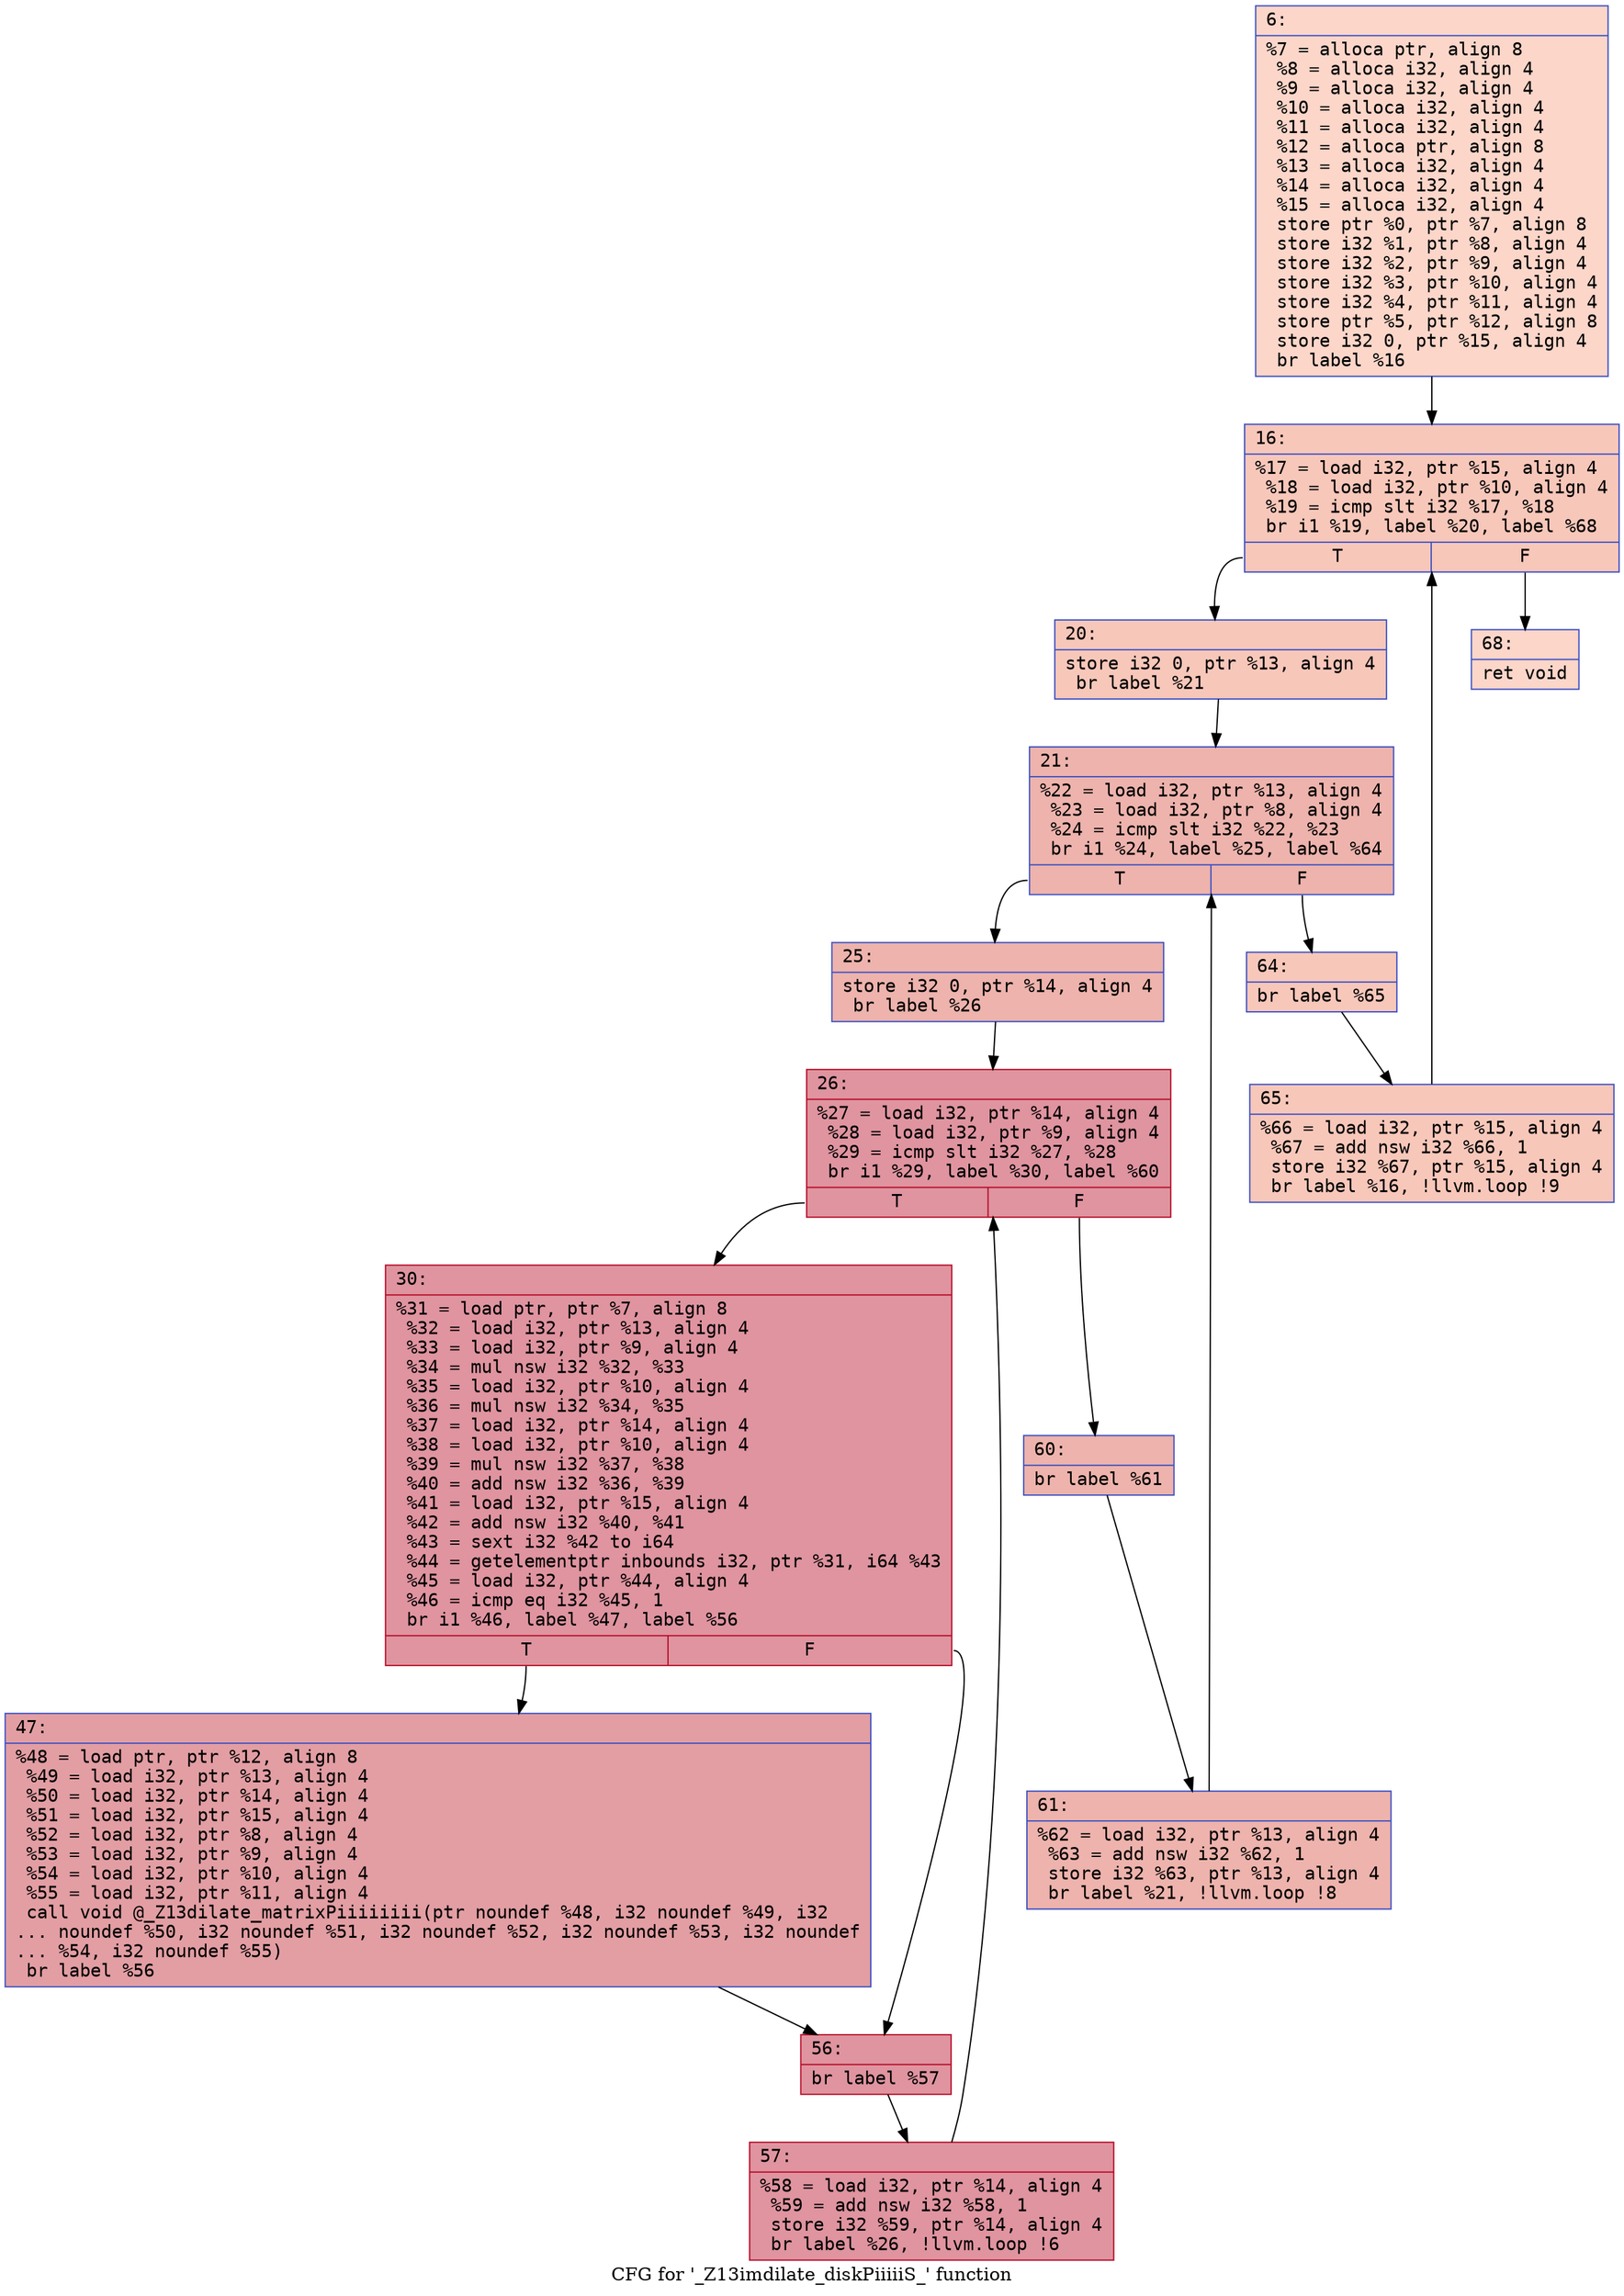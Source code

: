 digraph "CFG for '_Z13imdilate_diskPiiiiiS_' function" {
	label="CFG for '_Z13imdilate_diskPiiiiiS_' function";

	Node0x600003cfff20 [shape=record,color="#3d50c3ff", style=filled, fillcolor="#f6a38570" fontname="Courier",label="{6:\l|  %7 = alloca ptr, align 8\l  %8 = alloca i32, align 4\l  %9 = alloca i32, align 4\l  %10 = alloca i32, align 4\l  %11 = alloca i32, align 4\l  %12 = alloca ptr, align 8\l  %13 = alloca i32, align 4\l  %14 = alloca i32, align 4\l  %15 = alloca i32, align 4\l  store ptr %0, ptr %7, align 8\l  store i32 %1, ptr %8, align 4\l  store i32 %2, ptr %9, align 4\l  store i32 %3, ptr %10, align 4\l  store i32 %4, ptr %11, align 4\l  store ptr %5, ptr %12, align 8\l  store i32 0, ptr %15, align 4\l  br label %16\l}"];
	Node0x600003cfff20 -> Node0x600003cfff70[tooltip="6 -> 16\nProbability 100.00%" ];
	Node0x600003cfff70 [shape=record,color="#3d50c3ff", style=filled, fillcolor="#ec7f6370" fontname="Courier",label="{16:\l|  %17 = load i32, ptr %15, align 4\l  %18 = load i32, ptr %10, align 4\l  %19 = icmp slt i32 %17, %18\l  br i1 %19, label %20, label %68\l|{<s0>T|<s1>F}}"];
	Node0x600003cfff70:s0 -> Node0x600003cf8000[tooltip="16 -> 20\nProbability 96.88%" ];
	Node0x600003cfff70:s1 -> Node0x600003cf83c0[tooltip="16 -> 68\nProbability 3.12%" ];
	Node0x600003cf8000 [shape=record,color="#3d50c3ff", style=filled, fillcolor="#ec7f6370" fontname="Courier",label="{20:\l|  store i32 0, ptr %13, align 4\l  br label %21\l}"];
	Node0x600003cf8000 -> Node0x600003cf8050[tooltip="20 -> 21\nProbability 100.00%" ];
	Node0x600003cf8050 [shape=record,color="#3d50c3ff", style=filled, fillcolor="#d6524470" fontname="Courier",label="{21:\l|  %22 = load i32, ptr %13, align 4\l  %23 = load i32, ptr %8, align 4\l  %24 = icmp slt i32 %22, %23\l  br i1 %24, label %25, label %64\l|{<s0>T|<s1>F}}"];
	Node0x600003cf8050:s0 -> Node0x600003cf80a0[tooltip="21 -> 25\nProbability 96.88%" ];
	Node0x600003cf8050:s1 -> Node0x600003cf8320[tooltip="21 -> 64\nProbability 3.12%" ];
	Node0x600003cf80a0 [shape=record,color="#3d50c3ff", style=filled, fillcolor="#d6524470" fontname="Courier",label="{25:\l|  store i32 0, ptr %14, align 4\l  br label %26\l}"];
	Node0x600003cf80a0 -> Node0x600003cf80f0[tooltip="25 -> 26\nProbability 100.00%" ];
	Node0x600003cf80f0 [shape=record,color="#b70d28ff", style=filled, fillcolor="#b70d2870" fontname="Courier",label="{26:\l|  %27 = load i32, ptr %14, align 4\l  %28 = load i32, ptr %9, align 4\l  %29 = icmp slt i32 %27, %28\l  br i1 %29, label %30, label %60\l|{<s0>T|<s1>F}}"];
	Node0x600003cf80f0:s0 -> Node0x600003cf8140[tooltip="26 -> 30\nProbability 96.88%" ];
	Node0x600003cf80f0:s1 -> Node0x600003cf8280[tooltip="26 -> 60\nProbability 3.12%" ];
	Node0x600003cf8140 [shape=record,color="#b70d28ff", style=filled, fillcolor="#b70d2870" fontname="Courier",label="{30:\l|  %31 = load ptr, ptr %7, align 8\l  %32 = load i32, ptr %13, align 4\l  %33 = load i32, ptr %9, align 4\l  %34 = mul nsw i32 %32, %33\l  %35 = load i32, ptr %10, align 4\l  %36 = mul nsw i32 %34, %35\l  %37 = load i32, ptr %14, align 4\l  %38 = load i32, ptr %10, align 4\l  %39 = mul nsw i32 %37, %38\l  %40 = add nsw i32 %36, %39\l  %41 = load i32, ptr %15, align 4\l  %42 = add nsw i32 %40, %41\l  %43 = sext i32 %42 to i64\l  %44 = getelementptr inbounds i32, ptr %31, i64 %43\l  %45 = load i32, ptr %44, align 4\l  %46 = icmp eq i32 %45, 1\l  br i1 %46, label %47, label %56\l|{<s0>T|<s1>F}}"];
	Node0x600003cf8140:s0 -> Node0x600003cf8190[tooltip="30 -> 47\nProbability 50.00%" ];
	Node0x600003cf8140:s1 -> Node0x600003cf81e0[tooltip="30 -> 56\nProbability 50.00%" ];
	Node0x600003cf8190 [shape=record,color="#3d50c3ff", style=filled, fillcolor="#be242e70" fontname="Courier",label="{47:\l|  %48 = load ptr, ptr %12, align 8\l  %49 = load i32, ptr %13, align 4\l  %50 = load i32, ptr %14, align 4\l  %51 = load i32, ptr %15, align 4\l  %52 = load i32, ptr %8, align 4\l  %53 = load i32, ptr %9, align 4\l  %54 = load i32, ptr %10, align 4\l  %55 = load i32, ptr %11, align 4\l  call void @_Z13dilate_matrixPiiiiiiii(ptr noundef %48, i32 noundef %49, i32\l... noundef %50, i32 noundef %51, i32 noundef %52, i32 noundef %53, i32 noundef\l... %54, i32 noundef %55)\l  br label %56\l}"];
	Node0x600003cf8190 -> Node0x600003cf81e0[tooltip="47 -> 56\nProbability 100.00%" ];
	Node0x600003cf81e0 [shape=record,color="#b70d28ff", style=filled, fillcolor="#b70d2870" fontname="Courier",label="{56:\l|  br label %57\l}"];
	Node0x600003cf81e0 -> Node0x600003cf8230[tooltip="56 -> 57\nProbability 100.00%" ];
	Node0x600003cf8230 [shape=record,color="#b70d28ff", style=filled, fillcolor="#b70d2870" fontname="Courier",label="{57:\l|  %58 = load i32, ptr %14, align 4\l  %59 = add nsw i32 %58, 1\l  store i32 %59, ptr %14, align 4\l  br label %26, !llvm.loop !6\l}"];
	Node0x600003cf8230 -> Node0x600003cf80f0[tooltip="57 -> 26\nProbability 100.00%" ];
	Node0x600003cf8280 [shape=record,color="#3d50c3ff", style=filled, fillcolor="#d6524470" fontname="Courier",label="{60:\l|  br label %61\l}"];
	Node0x600003cf8280 -> Node0x600003cf82d0[tooltip="60 -> 61\nProbability 100.00%" ];
	Node0x600003cf82d0 [shape=record,color="#3d50c3ff", style=filled, fillcolor="#d6524470" fontname="Courier",label="{61:\l|  %62 = load i32, ptr %13, align 4\l  %63 = add nsw i32 %62, 1\l  store i32 %63, ptr %13, align 4\l  br label %21, !llvm.loop !8\l}"];
	Node0x600003cf82d0 -> Node0x600003cf8050[tooltip="61 -> 21\nProbability 100.00%" ];
	Node0x600003cf8320 [shape=record,color="#3d50c3ff", style=filled, fillcolor="#ec7f6370" fontname="Courier",label="{64:\l|  br label %65\l}"];
	Node0x600003cf8320 -> Node0x600003cf8370[tooltip="64 -> 65\nProbability 100.00%" ];
	Node0x600003cf8370 [shape=record,color="#3d50c3ff", style=filled, fillcolor="#ec7f6370" fontname="Courier",label="{65:\l|  %66 = load i32, ptr %15, align 4\l  %67 = add nsw i32 %66, 1\l  store i32 %67, ptr %15, align 4\l  br label %16, !llvm.loop !9\l}"];
	Node0x600003cf8370 -> Node0x600003cfff70[tooltip="65 -> 16\nProbability 100.00%" ];
	Node0x600003cf83c0 [shape=record,color="#3d50c3ff", style=filled, fillcolor="#f6a38570" fontname="Courier",label="{68:\l|  ret void\l}"];
}
